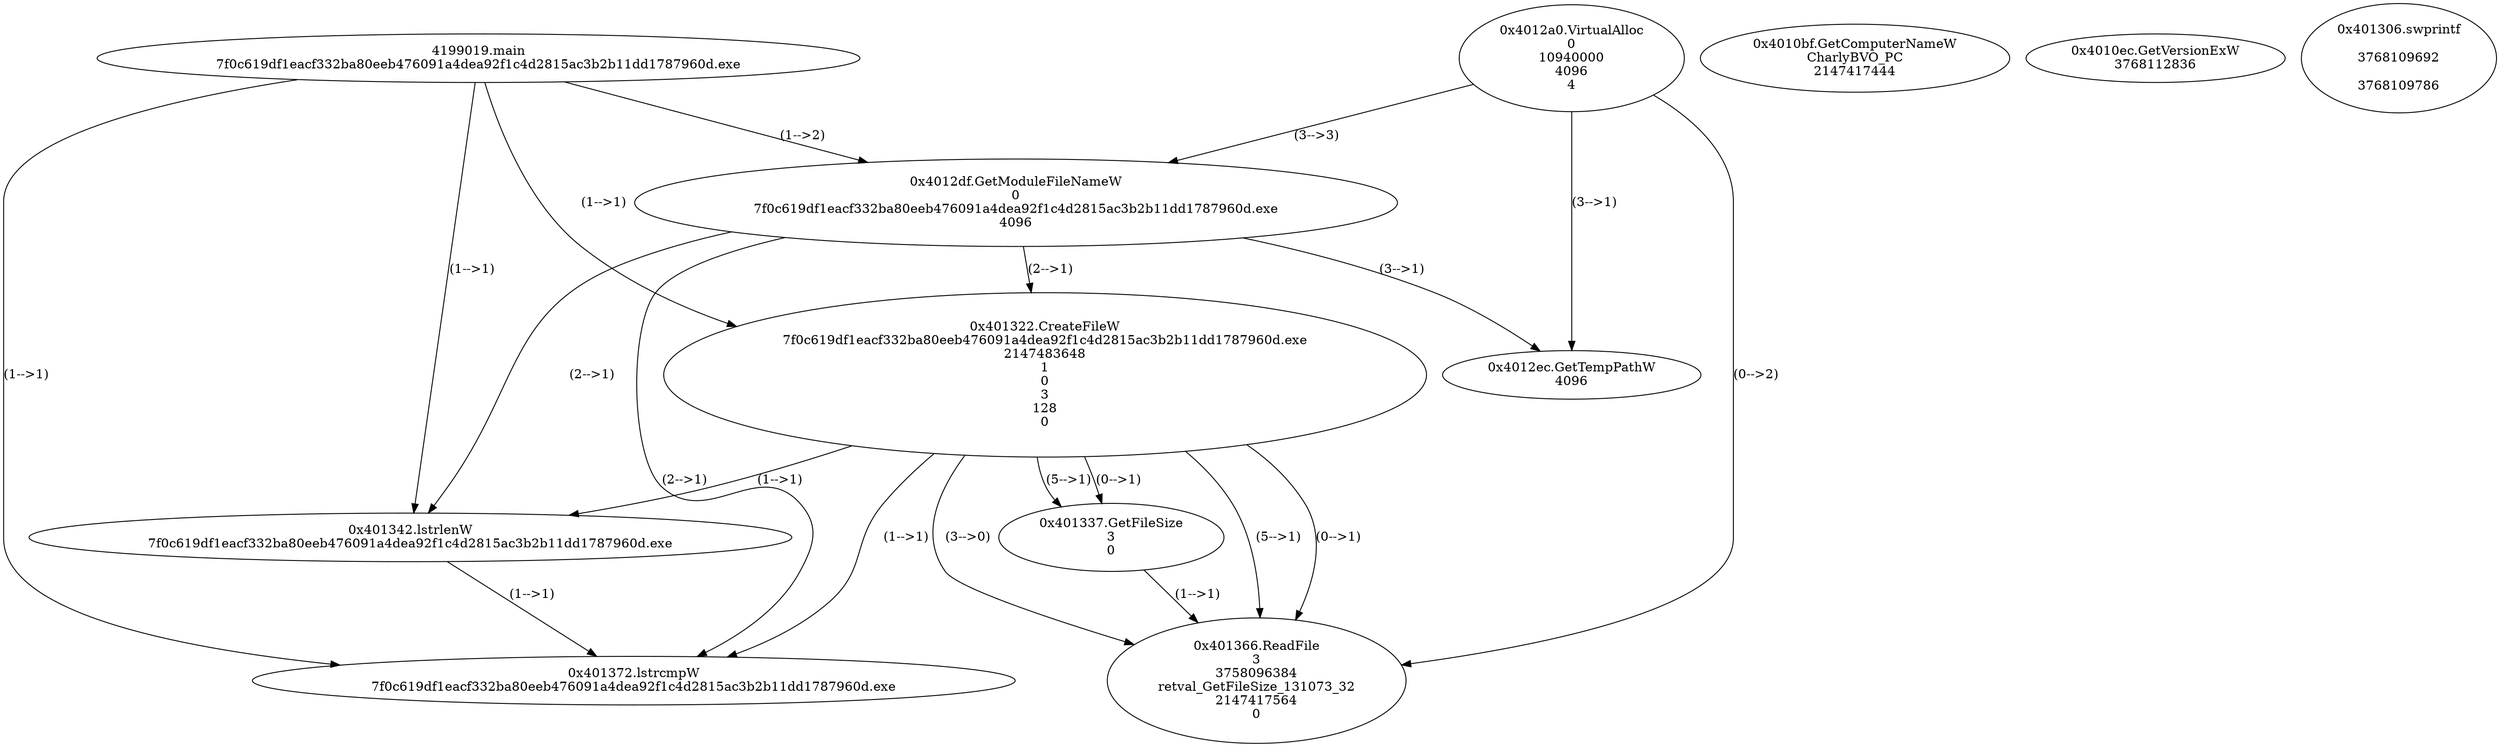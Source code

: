 // Global SCDG with merge call
digraph {
	0 [label="4199019.main
7f0c619df1eacf332ba80eeb476091a4dea92f1c4d2815ac3b2b11dd1787960d.exe"]
	1 [label="0x4012a0.VirtualAlloc
0
10940000
4096
4"]
	2 [label="0x4010bf.GetComputerNameW
CharlyBVO_PC
2147417444"]
	3 [label="0x4010ec.GetVersionExW
3768112836"]
	4 [label="0x4012df.GetModuleFileNameW
0
7f0c619df1eacf332ba80eeb476091a4dea92f1c4d2815ac3b2b11dd1787960d.exe
4096"]
	0 -> 4 [label="(1-->2)"]
	1 -> 4 [label="(3-->3)"]
	5 [label="0x4012ec.GetTempPathW
4096
"]
	1 -> 5 [label="(3-->1)"]
	4 -> 5 [label="(3-->1)"]
	6 [label="0x401306.swprintf

3768109692

3768109786"]
	7 [label="0x401322.CreateFileW
7f0c619df1eacf332ba80eeb476091a4dea92f1c4d2815ac3b2b11dd1787960d.exe
2147483648
1
0
3
128
0"]
	0 -> 7 [label="(1-->1)"]
	4 -> 7 [label="(2-->1)"]
	8 [label="0x401337.GetFileSize
3
0"]
	7 -> 8 [label="(5-->1)"]
	7 -> 8 [label="(0-->1)"]
	9 [label="0x401342.lstrlenW
7f0c619df1eacf332ba80eeb476091a4dea92f1c4d2815ac3b2b11dd1787960d.exe"]
	0 -> 9 [label="(1-->1)"]
	4 -> 9 [label="(2-->1)"]
	7 -> 9 [label="(1-->1)"]
	10 [label="0x401366.ReadFile
3
3758096384
retval_GetFileSize_131073_32
2147417564
0"]
	7 -> 10 [label="(5-->1)"]
	7 -> 10 [label="(0-->1)"]
	8 -> 10 [label="(1-->1)"]
	1 -> 10 [label="(0-->2)"]
	7 -> 10 [label="(3-->0)"]
	11 [label="0x401372.lstrcmpW
7f0c619df1eacf332ba80eeb476091a4dea92f1c4d2815ac3b2b11dd1787960d.exe
"]
	0 -> 11 [label="(1-->1)"]
	4 -> 11 [label="(2-->1)"]
	7 -> 11 [label="(1-->1)"]
	9 -> 11 [label="(1-->1)"]
}
